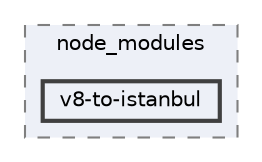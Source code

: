 digraph "C:/Users/arisc/OneDrive/Documents/GitHub/FINAL/EcoEats-Project/node_modules/v8-to-istanbul"
{
 // LATEX_PDF_SIZE
  bgcolor="transparent";
  edge [fontname=Helvetica,fontsize=10,labelfontname=Helvetica,labelfontsize=10];
  node [fontname=Helvetica,fontsize=10,shape=box,height=0.2,width=0.4];
  compound=true
  subgraph clusterdir_5091f2b68170d33f954320199e2fed0a {
    graph [ bgcolor="#edf0f7", pencolor="grey50", label="node_modules", fontname=Helvetica,fontsize=10 style="filled,dashed", URL="dir_5091f2b68170d33f954320199e2fed0a.html",tooltip=""]
  dir_1507b3904257ad9b5f93d8703d80aedd [label="v8-to-istanbul", fillcolor="#edf0f7", color="grey25", style="filled,bold", URL="dir_1507b3904257ad9b5f93d8703d80aedd.html",tooltip=""];
  }
}
